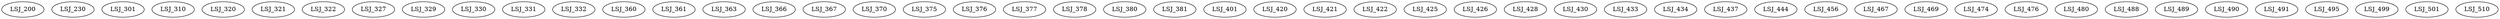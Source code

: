 digraph G {
    LSJ_200;
    LSJ_230;
    LSJ_301;
    LSJ_310;
    LSJ_320;
    LSJ_321;
    LSJ_322;
    LSJ_327;
    LSJ_329;
    LSJ_330;
    LSJ_331;
    LSJ_332;
    LSJ_360;
    LSJ_361;
    LSJ_363;
    LSJ_366;
    LSJ_367;
    LSJ_370;
    LSJ_375;
    LSJ_376;
    LSJ_377;
    LSJ_378;
    LSJ_380;
    LSJ_381;
    LSJ_401;
    LSJ_420;
    LSJ_421;
    LSJ_422;
    LSJ_425;
    LSJ_426;
    LSJ_428;
    LSJ_430;
    LSJ_433;
    LSJ_434;
    LSJ_437;
    LSJ_444;
    LSJ_456;
    LSJ_467;
    LSJ_469;
    LSJ_474;
    LSJ_476;
    LSJ_480;
    LSJ_488;
    LSJ_489;
    LSJ_490;
    LSJ_491;
    LSJ_495;
    LSJ_499;
    LSJ_501;
    LSJ_510;
}
